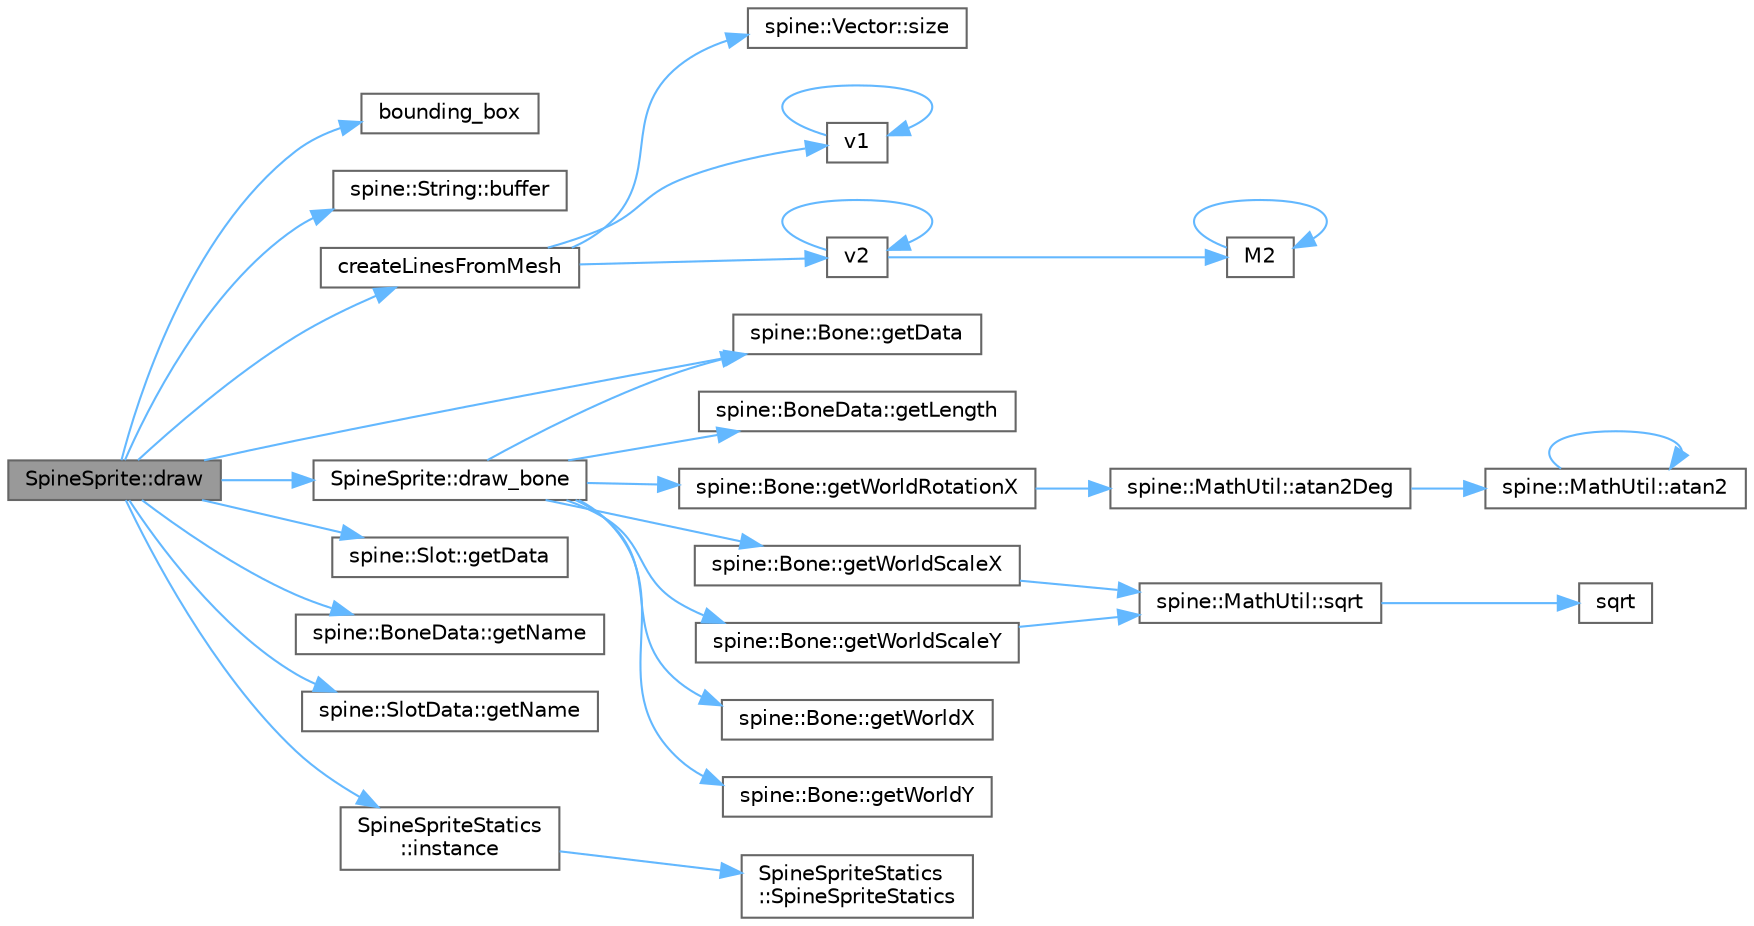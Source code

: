 digraph "SpineSprite::draw"
{
 // LATEX_PDF_SIZE
  bgcolor="transparent";
  edge [fontname=Helvetica,fontsize=10,labelfontname=Helvetica,labelfontsize=10];
  node [fontname=Helvetica,fontsize=10,shape=box,height=0.2,width=0.4];
  rankdir="LR";
  Node1 [id="Node000001",label="SpineSprite::draw",height=0.2,width=0.4,color="gray40", fillcolor="grey60", style="filled", fontcolor="black",tooltip=" "];
  Node1 -> Node2 [id="edge31_Node000001_Node000002",color="steelblue1",style="solid",tooltip=" "];
  Node2 [id="Node000002",label="bounding_box",height=0.2,width=0.4,color="grey40", fillcolor="white", style="filled",URL="$_b_v_h_8cpp.html#ac510768ec0098cddab33fe9428c3d9ee",tooltip=" "];
  Node1 -> Node3 [id="edge32_Node000001_Node000003",color="steelblue1",style="solid",tooltip=" "];
  Node3 [id="Node000003",label="spine::String::buffer",height=0.2,width=0.4,color="grey40", fillcolor="white", style="filled",URL="$classspine_1_1_string.html#a7a6a5c45e2a732eb90cedf07434315b0",tooltip=" "];
  Node1 -> Node4 [id="edge33_Node000001_Node000004",color="steelblue1",style="solid",tooltip=" "];
  Node4 [id="Node000004",label="createLinesFromMesh",height=0.2,width=0.4,color="grey40", fillcolor="white", style="filled",URL="$_spine_sprite_8cpp.html#a60ad49dbaa1b637a85e154109f05be01",tooltip=" "];
  Node4 -> Node5 [id="edge34_Node000004_Node000005",color="steelblue1",style="solid",tooltip=" "];
  Node5 [id="Node000005",label="spine::Vector::size",height=0.2,width=0.4,color="grey40", fillcolor="white", style="filled",URL="$classspine_1_1_vector.html#a9a93bc1e4174a3abf92154b3c1017542",tooltip=" "];
  Node4 -> Node6 [id="edge35_Node000004_Node000006",color="steelblue1",style="solid",tooltip=" "];
  Node6 [id="Node000006",label="v1",height=0.2,width=0.4,color="grey40", fillcolor="white", style="filled",URL="$_tutorial___reshape_mat2_vec_8cpp.html#a10bd710692c91bc238f2e1da77730678",tooltip=" "];
  Node6 -> Node6 [id="edge36_Node000006_Node000006",color="steelblue1",style="solid",tooltip=" "];
  Node4 -> Node7 [id="edge37_Node000004_Node000007",color="steelblue1",style="solid",tooltip=" "];
  Node7 [id="Node000007",label="v2",height=0.2,width=0.4,color="grey40", fillcolor="white", style="filled",URL="$_tutorial___reshape_mat2_vec_8cpp.html#a3eb30a79de469336df46f4f5f0bfb84f",tooltip=" "];
  Node7 -> Node8 [id="edge38_Node000007_Node000008",color="steelblue1",style="solid",tooltip=" "];
  Node8 [id="Node000008",label="M2",height=0.2,width=0.4,color="grey40", fillcolor="white", style="filled",URL="$_tutorial___reshape_mat2_mat_8cpp.html#ae3dc3553f10a3c3e5d701dc35895d1e4",tooltip=" "];
  Node8 -> Node8 [id="edge39_Node000008_Node000008",color="steelblue1",style="solid",tooltip=" "];
  Node7 -> Node7 [id="edge40_Node000007_Node000007",color="steelblue1",style="solid",tooltip=" "];
  Node1 -> Node9 [id="edge41_Node000001_Node000009",color="steelblue1",style="solid",tooltip=" "];
  Node9 [id="Node000009",label="SpineSprite::draw_bone",height=0.2,width=0.4,color="grey40", fillcolor="white", style="filled",URL="$class_spine_sprite.html#a9ffcba3b72467d8c0b372d6e1de8164f",tooltip=" "];
  Node9 -> Node10 [id="edge42_Node000009_Node000010",color="steelblue1",style="solid",tooltip=" "];
  Node10 [id="Node000010",label="spine::Bone::getData",height=0.2,width=0.4,color="grey40", fillcolor="white", style="filled",URL="$classspine_1_1_bone.html#a13b3778da0a300dbf777ce37239bdcd2",tooltip=" "];
  Node9 -> Node11 [id="edge43_Node000009_Node000011",color="steelblue1",style="solid",tooltip=" "];
  Node11 [id="Node000011",label="spine::BoneData::getLength",height=0.2,width=0.4,color="grey40", fillcolor="white", style="filled",URL="$classspine_1_1_bone_data.html#a65a3f149a10e801ca95ddb2c1ebc2bcf",tooltip=" "];
  Node9 -> Node12 [id="edge44_Node000009_Node000012",color="steelblue1",style="solid",tooltip=" "];
  Node12 [id="Node000012",label="spine::Bone::getWorldRotationX",height=0.2,width=0.4,color="grey40", fillcolor="white", style="filled",URL="$classspine_1_1_bone.html#afc4b0f258ff00d586f3f3520307e9d40",tooltip=" "];
  Node12 -> Node13 [id="edge45_Node000012_Node000013",color="steelblue1",style="solid",tooltip=" "];
  Node13 [id="Node000013",label="spine::MathUtil::atan2Deg",height=0.2,width=0.4,color="grey40", fillcolor="white", style="filled",URL="$classspine_1_1_math_util.html#a783edfb25006a5361c86deb7daa50571",tooltip=" "];
  Node13 -> Node14 [id="edge46_Node000013_Node000014",color="steelblue1",style="solid",tooltip=" "];
  Node14 [id="Node000014",label="spine::MathUtil::atan2",height=0.2,width=0.4,color="grey40", fillcolor="white", style="filled",URL="$classspine_1_1_math_util.html#a62cc50ea42400d975b8ad4c669ee1e91",tooltip=" "];
  Node14 -> Node14 [id="edge47_Node000014_Node000014",color="steelblue1",style="solid",tooltip=" "];
  Node9 -> Node15 [id="edge48_Node000009_Node000015",color="steelblue1",style="solid",tooltip=" "];
  Node15 [id="Node000015",label="spine::Bone::getWorldScaleX",height=0.2,width=0.4,color="grey40", fillcolor="white", style="filled",URL="$classspine_1_1_bone.html#a68dbc523096a4dac16013c5ade019f6b",tooltip="Returns the magnitide (always positive) of the world scale X."];
  Node15 -> Node16 [id="edge49_Node000015_Node000016",color="steelblue1",style="solid",tooltip=" "];
  Node16 [id="Node000016",label="spine::MathUtil::sqrt",height=0.2,width=0.4,color="grey40", fillcolor="white", style="filled",URL="$classspine_1_1_math_util.html#ae22ebef045fd25bff6c2482f32aa0a68",tooltip=" "];
  Node16 -> Node17 [id="edge50_Node000016_Node000017",color="steelblue1",style="solid",tooltip=" "];
  Node17 [id="Node000017",label="sqrt",height=0.2,width=0.4,color="grey40", fillcolor="white", style="filled",URL="$_array_cwise_unary_ops_8h.html#a656b9217a2fcb6de59dc8d1eb3079cc7",tooltip=" "];
  Node9 -> Node18 [id="edge51_Node000009_Node000018",color="steelblue1",style="solid",tooltip=" "];
  Node18 [id="Node000018",label="spine::Bone::getWorldScaleY",height=0.2,width=0.4,color="grey40", fillcolor="white", style="filled",URL="$classspine_1_1_bone.html#acb9214293195e9e9e0b21e51d39c3784",tooltip="Returns the magnitide (always positive) of the world scale Y."];
  Node18 -> Node16 [id="edge52_Node000018_Node000016",color="steelblue1",style="solid",tooltip=" "];
  Node9 -> Node19 [id="edge53_Node000009_Node000019",color="steelblue1",style="solid",tooltip=" "];
  Node19 [id="Node000019",label="spine::Bone::getWorldX",height=0.2,width=0.4,color="grey40", fillcolor="white", style="filled",URL="$classspine_1_1_bone.html#a31d0b696d1599e91547485b299ac0177",tooltip=" "];
  Node9 -> Node20 [id="edge54_Node000009_Node000020",color="steelblue1",style="solid",tooltip=" "];
  Node20 [id="Node000020",label="spine::Bone::getWorldY",height=0.2,width=0.4,color="grey40", fillcolor="white", style="filled",URL="$classspine_1_1_bone.html#a259cfdb2fbd70a5c57a2b59a2bcbc67a",tooltip=" "];
  Node1 -> Node10 [id="edge55_Node000001_Node000010",color="steelblue1",style="solid",tooltip=" "];
  Node1 -> Node21 [id="edge56_Node000001_Node000021",color="steelblue1",style="solid",tooltip=" "];
  Node21 [id="Node000021",label="spine::Slot::getData",height=0.2,width=0.4,color="grey40", fillcolor="white", style="filled",URL="$classspine_1_1_slot.html#aa40b9c57e081fa331da138ce469ec8a4",tooltip=" "];
  Node1 -> Node22 [id="edge57_Node000001_Node000022",color="steelblue1",style="solid",tooltip=" "];
  Node22 [id="Node000022",label="spine::BoneData::getName",height=0.2,width=0.4,color="grey40", fillcolor="white", style="filled",URL="$classspine_1_1_bone_data.html#a176ad37465f86a79d6baecd21b9468b2",tooltip="The name of the bone, which is unique within the skeleton."];
  Node1 -> Node23 [id="edge58_Node000001_Node000023",color="steelblue1",style="solid",tooltip=" "];
  Node23 [id="Node000023",label="spine::SlotData::getName",height=0.2,width=0.4,color="grey40", fillcolor="white", style="filled",URL="$classspine_1_1_slot_data.html#ad33e05091cd76943d70fd692048841d7",tooltip=" "];
  Node1 -> Node24 [id="edge59_Node000001_Node000024",color="steelblue1",style="solid",tooltip=" "];
  Node24 [id="Node000024",label="SpineSpriteStatics\l::instance",height=0.2,width=0.4,color="grey40", fillcolor="white", style="filled",URL="$struct_spine_sprite_statics.html#a04f7294b6cb339cf44b6917818b547e7",tooltip=" "];
  Node24 -> Node25 [id="edge60_Node000024_Node000025",color="steelblue1",style="solid",tooltip=" "];
  Node25 [id="Node000025",label="SpineSpriteStatics\l::SpineSpriteStatics",height=0.2,width=0.4,color="grey40", fillcolor="white", style="filled",URL="$struct_spine_sprite_statics.html#a293b2a71a2d69363b3771581d73eb443",tooltip=" "];
}
